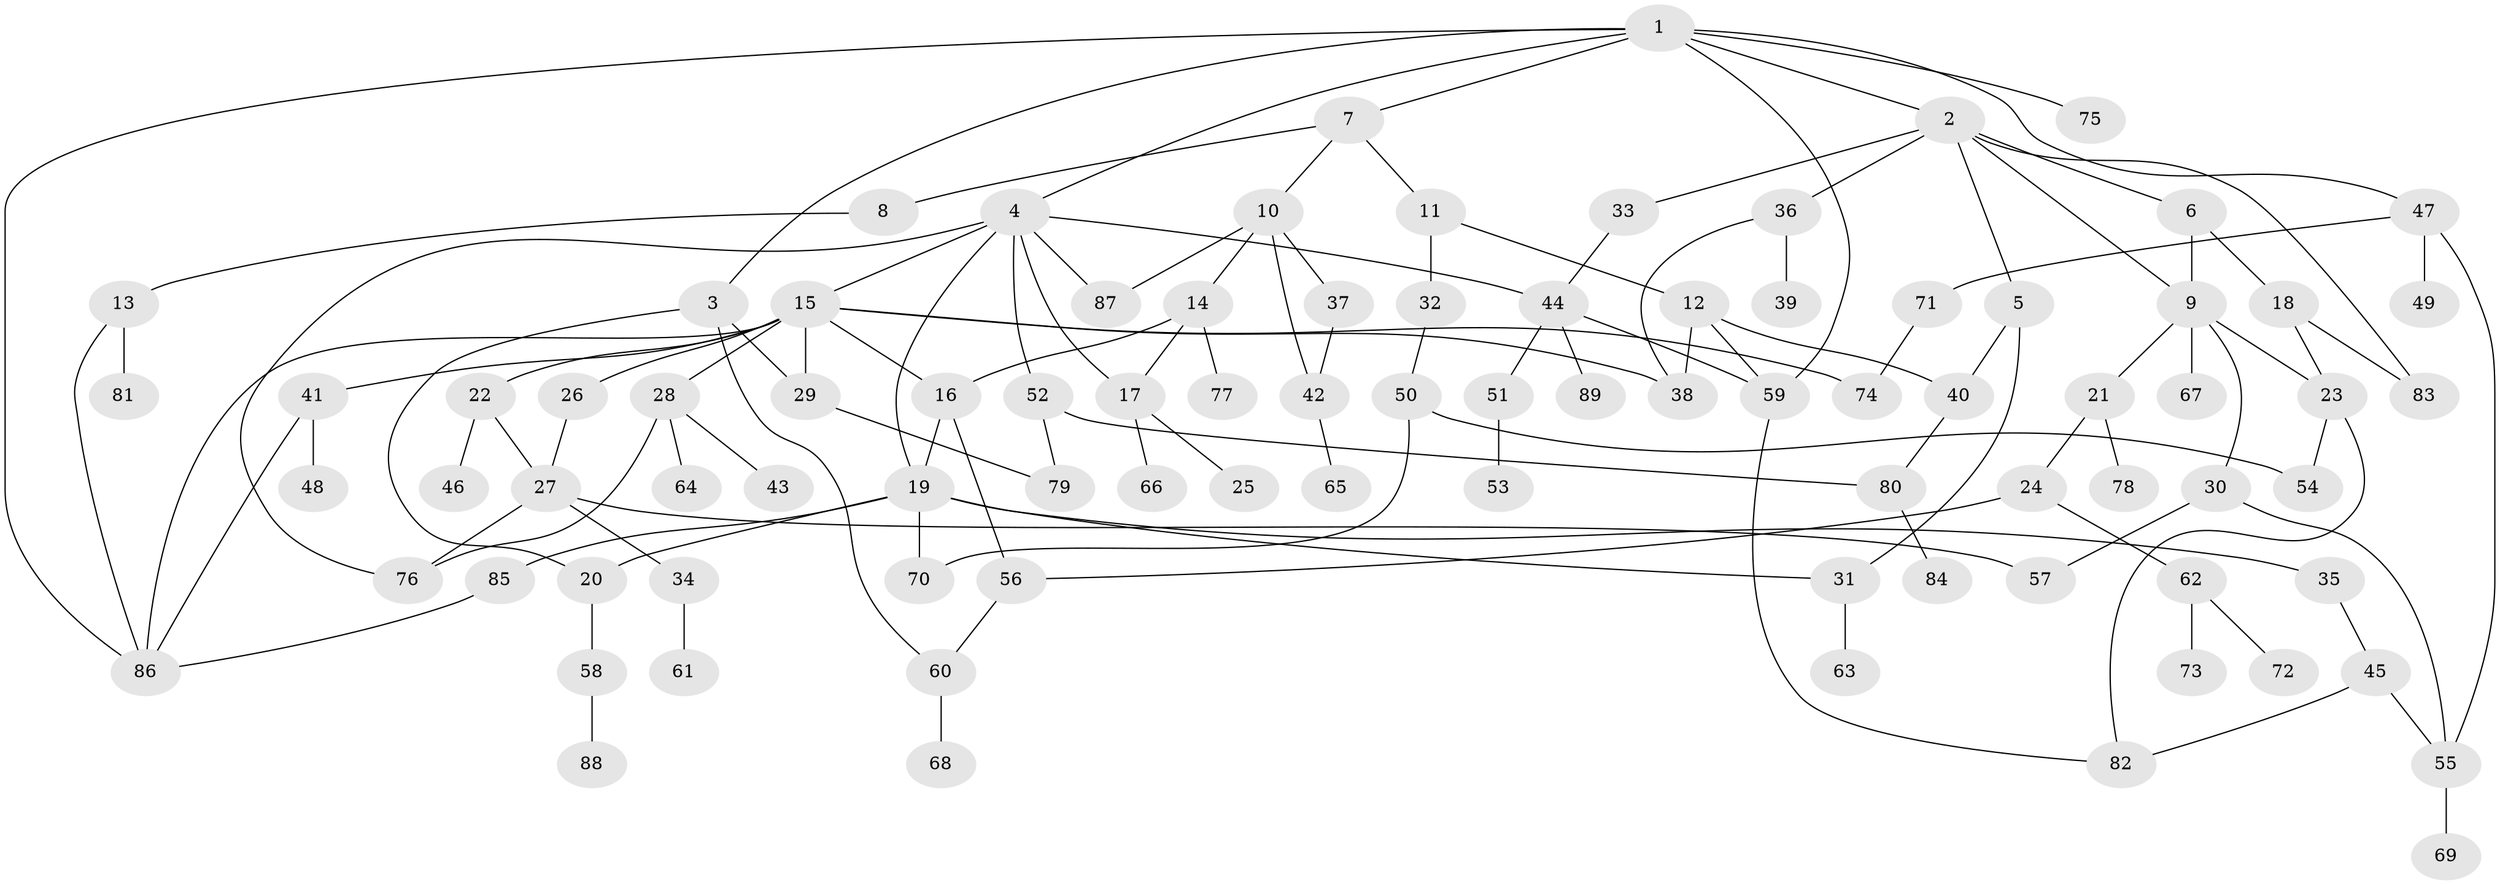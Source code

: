 // Generated by graph-tools (version 1.1) at 2025/25/03/09/25 03:25:34]
// undirected, 89 vertices, 124 edges
graph export_dot {
graph [start="1"]
  node [color=gray90,style=filled];
  1;
  2;
  3;
  4;
  5;
  6;
  7;
  8;
  9;
  10;
  11;
  12;
  13;
  14;
  15;
  16;
  17;
  18;
  19;
  20;
  21;
  22;
  23;
  24;
  25;
  26;
  27;
  28;
  29;
  30;
  31;
  32;
  33;
  34;
  35;
  36;
  37;
  38;
  39;
  40;
  41;
  42;
  43;
  44;
  45;
  46;
  47;
  48;
  49;
  50;
  51;
  52;
  53;
  54;
  55;
  56;
  57;
  58;
  59;
  60;
  61;
  62;
  63;
  64;
  65;
  66;
  67;
  68;
  69;
  70;
  71;
  72;
  73;
  74;
  75;
  76;
  77;
  78;
  79;
  80;
  81;
  82;
  83;
  84;
  85;
  86;
  87;
  88;
  89;
  1 -- 2;
  1 -- 3;
  1 -- 4;
  1 -- 7;
  1 -- 47;
  1 -- 59;
  1 -- 75;
  1 -- 86;
  2 -- 5;
  2 -- 6;
  2 -- 9;
  2 -- 33;
  2 -- 36;
  2 -- 83;
  3 -- 20;
  3 -- 29;
  3 -- 60;
  4 -- 15;
  4 -- 44;
  4 -- 52;
  4 -- 76;
  4 -- 87;
  4 -- 19;
  4 -- 17;
  5 -- 40;
  5 -- 31;
  6 -- 18;
  6 -- 9;
  7 -- 8;
  7 -- 10;
  7 -- 11;
  8 -- 13;
  9 -- 21;
  9 -- 23;
  9 -- 30;
  9 -- 67;
  10 -- 14;
  10 -- 37;
  10 -- 42;
  10 -- 87;
  11 -- 12;
  11 -- 32;
  12 -- 38;
  12 -- 40;
  12 -- 59;
  13 -- 81;
  13 -- 86;
  14 -- 17;
  14 -- 77;
  14 -- 16;
  15 -- 16;
  15 -- 22;
  15 -- 26;
  15 -- 28;
  15 -- 41;
  15 -- 86;
  15 -- 29;
  15 -- 74;
  15 -- 38;
  16 -- 19;
  16 -- 56;
  17 -- 25;
  17 -- 66;
  18 -- 83;
  18 -- 23;
  19 -- 31;
  19 -- 35;
  19 -- 85;
  19 -- 70;
  19 -- 20;
  20 -- 58;
  21 -- 24;
  21 -- 78;
  22 -- 46;
  22 -- 27;
  23 -- 54;
  23 -- 82;
  24 -- 62;
  24 -- 56;
  26 -- 27;
  27 -- 34;
  27 -- 76;
  27 -- 57;
  28 -- 43;
  28 -- 64;
  28 -- 76;
  29 -- 79;
  30 -- 55;
  30 -- 57;
  31 -- 63;
  32 -- 50;
  33 -- 44;
  34 -- 61;
  35 -- 45;
  36 -- 39;
  36 -- 38;
  37 -- 42;
  40 -- 80;
  41 -- 48;
  41 -- 86;
  42 -- 65;
  44 -- 51;
  44 -- 89;
  44 -- 59;
  45 -- 82;
  45 -- 55;
  47 -- 49;
  47 -- 71;
  47 -- 55;
  50 -- 54;
  50 -- 70;
  51 -- 53;
  52 -- 80;
  52 -- 79;
  55 -- 69;
  56 -- 60;
  58 -- 88;
  59 -- 82;
  60 -- 68;
  62 -- 72;
  62 -- 73;
  71 -- 74;
  80 -- 84;
  85 -- 86;
}
